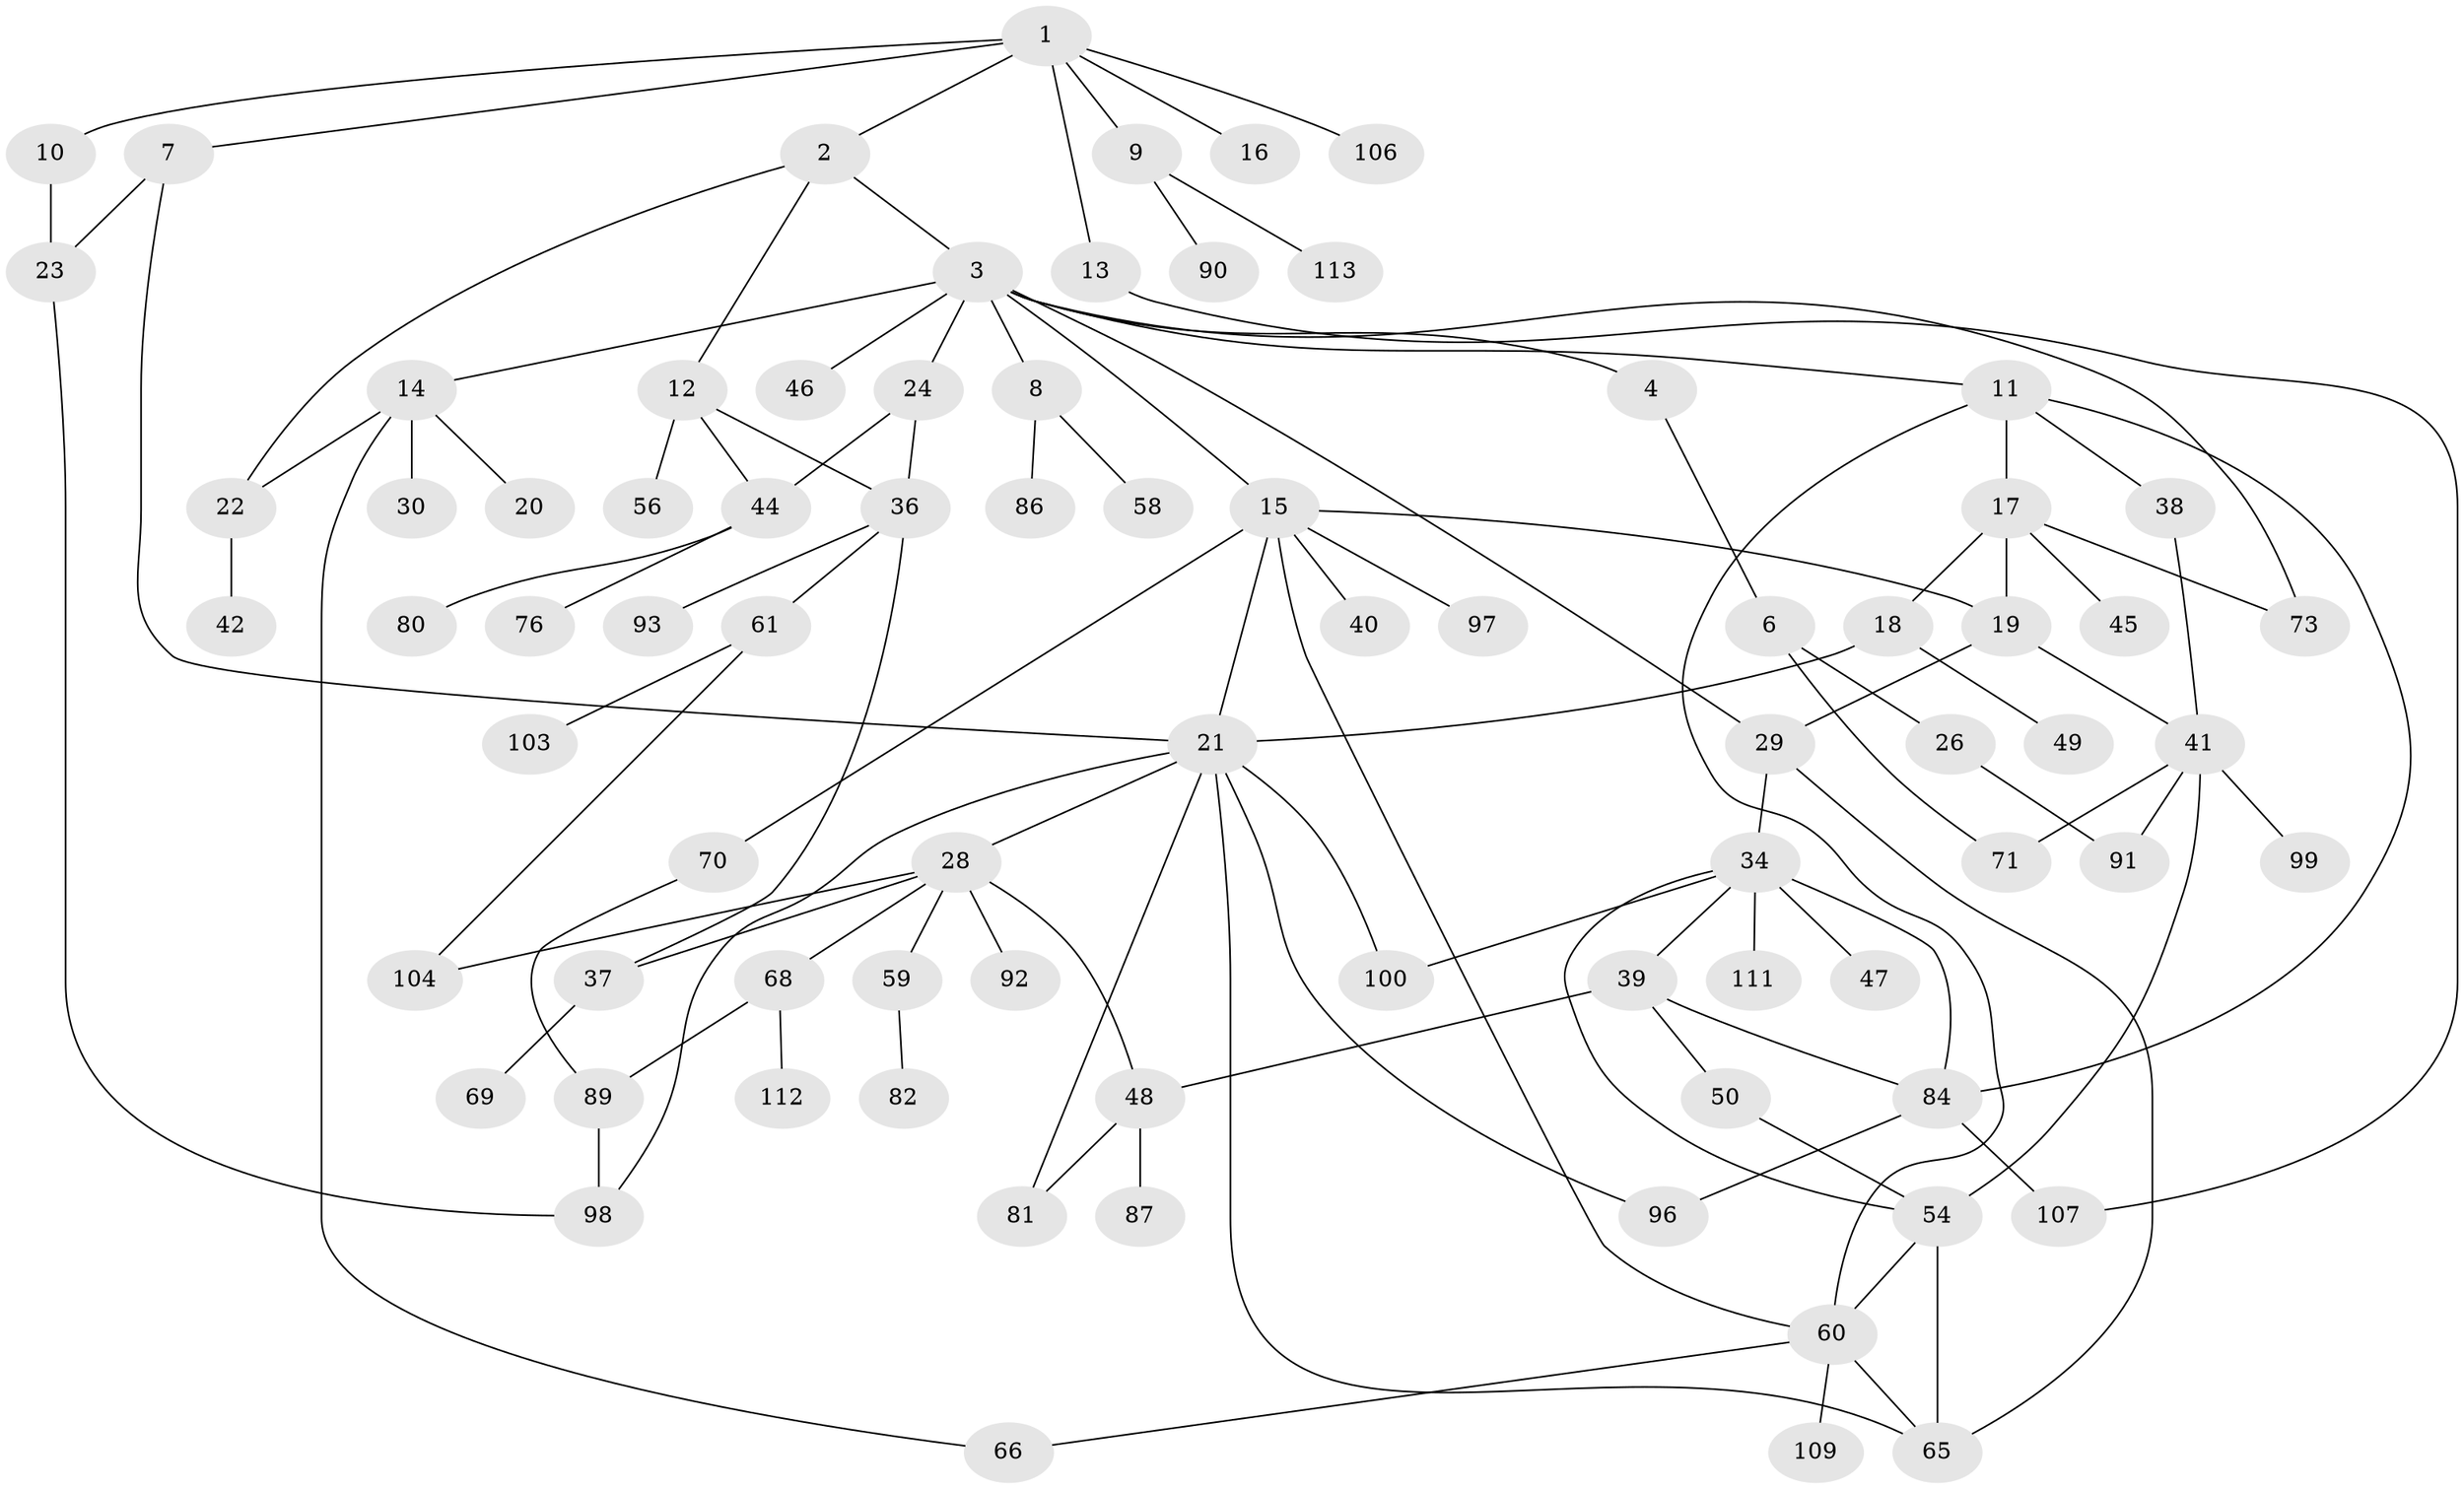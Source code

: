 // original degree distribution, {8: 0.02654867256637168, 4: 0.11504424778761062, 2: 0.3008849557522124, 3: 0.12389380530973451, 5: 0.10619469026548672, 1: 0.30973451327433627, 6: 0.008849557522123894, 7: 0.008849557522123894}
// Generated by graph-tools (version 1.1) at 2025/41/03/06/25 10:41:29]
// undirected, 80 vertices, 111 edges
graph export_dot {
graph [start="1"]
  node [color=gray90,style=filled];
  1 [super="+52"];
  2;
  3 [super="+5"];
  4;
  6 [super="+94"];
  7;
  8 [super="+32"];
  9 [super="+43"];
  10;
  11;
  12 [super="+35"];
  13 [super="+33"];
  14 [super="+85"];
  15 [super="+27"];
  16;
  17 [super="+101"];
  18;
  19 [super="+25"];
  20;
  21 [super="+95"];
  22 [super="+57"];
  23 [super="+74"];
  24 [super="+77"];
  26 [super="+31"];
  28 [super="+79"];
  29 [super="+62"];
  30;
  34 [super="+67"];
  36 [super="+64"];
  37 [super="+108"];
  38 [super="+51"];
  39;
  40;
  41 [super="+83"];
  42;
  44 [super="+72"];
  45;
  46;
  47;
  48 [super="+53"];
  49;
  50;
  54 [super="+55"];
  56;
  58;
  59;
  60 [super="+63"];
  61 [super="+110"];
  65 [super="+75"];
  66;
  68;
  69;
  70;
  71 [super="+88"];
  73 [super="+78"];
  76;
  80;
  81;
  82;
  84 [super="+102"];
  86;
  87;
  89;
  90;
  91;
  92;
  93;
  96;
  97;
  98 [super="+105"];
  99;
  100;
  103;
  104;
  106;
  107;
  109;
  111;
  112;
  113;
  1 -- 2;
  1 -- 7;
  1 -- 9;
  1 -- 10;
  1 -- 13;
  1 -- 16;
  1 -- 106;
  2 -- 3;
  2 -- 12;
  2 -- 22;
  3 -- 4;
  3 -- 14;
  3 -- 15;
  3 -- 24;
  3 -- 46;
  3 -- 73;
  3 -- 8;
  3 -- 11;
  3 -- 29;
  4 -- 6;
  6 -- 26;
  6 -- 71;
  7 -- 21;
  7 -- 23;
  8 -- 86;
  8 -- 58;
  9 -- 90;
  9 -- 113;
  10 -- 23;
  11 -- 17;
  11 -- 38;
  11 -- 84;
  11 -- 60;
  12 -- 44;
  12 -- 56;
  12 -- 36;
  13 -- 107;
  14 -- 20;
  14 -- 30;
  14 -- 66;
  14 -- 22;
  15 -- 70;
  15 -- 97;
  15 -- 21;
  15 -- 40;
  15 -- 60;
  15 -- 19;
  17 -- 18;
  17 -- 19 [weight=2];
  17 -- 45;
  17 -- 73;
  18 -- 49;
  18 -- 21;
  19 -- 41;
  19 -- 29;
  21 -- 28;
  21 -- 96;
  21 -- 81;
  21 -- 98;
  21 -- 100;
  21 -- 65;
  22 -- 42;
  23 -- 98;
  24 -- 36 [weight=2];
  24 -- 44;
  26 -- 91;
  28 -- 37;
  28 -- 59;
  28 -- 68;
  28 -- 104;
  28 -- 92;
  28 -- 48;
  29 -- 34 [weight=2];
  29 -- 65;
  34 -- 39;
  34 -- 47;
  34 -- 100;
  34 -- 111;
  34 -- 84;
  34 -- 54;
  36 -- 61;
  36 -- 93;
  36 -- 37;
  37 -- 69;
  38 -- 41;
  39 -- 48;
  39 -- 50;
  39 -- 84;
  41 -- 54;
  41 -- 91;
  41 -- 99;
  41 -- 71;
  44 -- 76;
  44 -- 80;
  48 -- 81;
  48 -- 87;
  50 -- 54;
  54 -- 65;
  54 -- 60;
  59 -- 82;
  60 -- 65;
  60 -- 66;
  60 -- 109;
  61 -- 103;
  61 -- 104;
  68 -- 89;
  68 -- 112;
  70 -- 89;
  84 -- 96;
  84 -- 107;
  89 -- 98;
}
